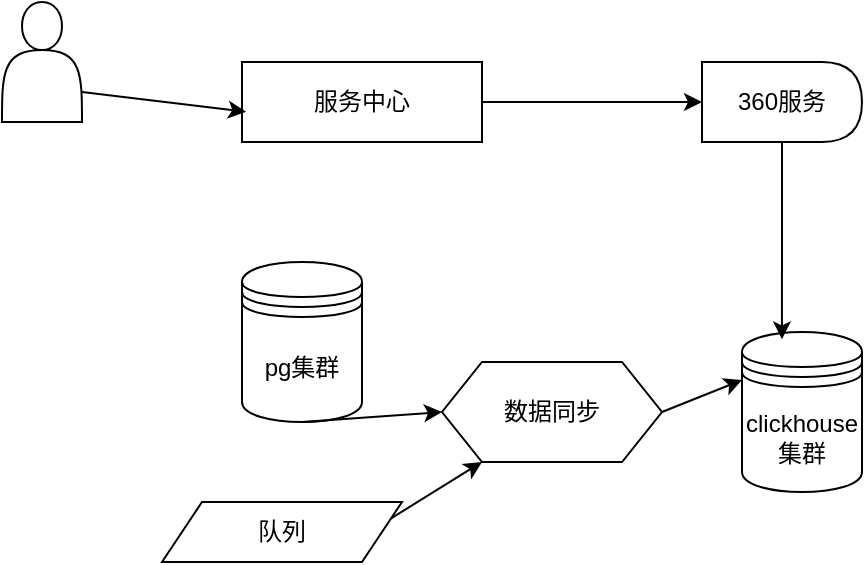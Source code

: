 <mxfile version="18.1.1" type="github">
  <diagram id="Blw_q2kGAA6A8zxuSIhM" name="Page-1">
    <mxGraphModel dx="1022" dy="436" grid="1" gridSize="10" guides="1" tooltips="1" connect="1" arrows="1" fold="1" page="1" pageScale="1" pageWidth="827" pageHeight="1169" math="0" shadow="0">
      <root>
        <mxCell id="0" />
        <mxCell id="1" parent="0" />
        <mxCell id="ji9Vw7bPh48Ysu8miO9b-1" value="" style="shape=actor;whiteSpace=wrap;html=1;" vertex="1" parent="1">
          <mxGeometry x="130" y="100" width="40" height="60" as="geometry" />
        </mxCell>
        <mxCell id="ji9Vw7bPh48Ysu8miO9b-2" value="服务中心" style="rounded=0;whiteSpace=wrap;html=1;" vertex="1" parent="1">
          <mxGeometry x="250" y="130" width="120" height="40" as="geometry" />
        </mxCell>
        <mxCell id="ji9Vw7bPh48Ysu8miO9b-3" value="clickhouse集群" style="shape=datastore;whiteSpace=wrap;html=1;" vertex="1" parent="1">
          <mxGeometry x="500" y="265" width="60" height="80" as="geometry" />
        </mxCell>
        <mxCell id="ji9Vw7bPh48Ysu8miO9b-5" value="pg集群" style="shape=datastore;whiteSpace=wrap;html=1;" vertex="1" parent="1">
          <mxGeometry x="250" y="230" width="60" height="80" as="geometry" />
        </mxCell>
        <mxCell id="ji9Vw7bPh48Ysu8miO9b-6" value="360服务" style="shape=delay;whiteSpace=wrap;html=1;" vertex="1" parent="1">
          <mxGeometry x="480" y="130" width="80" height="40" as="geometry" />
        </mxCell>
        <mxCell id="ji9Vw7bPh48Ysu8miO9b-8" value="队列" style="shape=parallelogram;perimeter=parallelogramPerimeter;whiteSpace=wrap;html=1;fixedSize=1;" vertex="1" parent="1">
          <mxGeometry x="210" y="350" width="120" height="30" as="geometry" />
        </mxCell>
        <mxCell id="ji9Vw7bPh48Ysu8miO9b-9" value="数据同步" style="shape=hexagon;perimeter=hexagonPerimeter2;whiteSpace=wrap;html=1;fixedSize=1;" vertex="1" parent="1">
          <mxGeometry x="350" y="280" width="110" height="50" as="geometry" />
        </mxCell>
        <mxCell id="ji9Vw7bPh48Ysu8miO9b-10" value="" style="endArrow=classic;html=1;rounded=0;exitX=1;exitY=0.75;exitDx=0;exitDy=0;entryX=0.017;entryY=0.622;entryDx=0;entryDy=0;entryPerimeter=0;" edge="1" parent="1" source="ji9Vw7bPh48Ysu8miO9b-1" target="ji9Vw7bPh48Ysu8miO9b-2">
          <mxGeometry width="50" height="50" relative="1" as="geometry">
            <mxPoint x="390" y="250" as="sourcePoint" />
            <mxPoint x="440" y="200" as="targetPoint" />
          </mxGeometry>
        </mxCell>
        <mxCell id="ji9Vw7bPh48Ysu8miO9b-11" value="" style="endArrow=classic;html=1;rounded=0;exitX=1;exitY=0.5;exitDx=0;exitDy=0;entryX=0;entryY=0.5;entryDx=0;entryDy=0;" edge="1" parent="1" source="ji9Vw7bPh48Ysu8miO9b-2" target="ji9Vw7bPh48Ysu8miO9b-6">
          <mxGeometry width="50" height="50" relative="1" as="geometry">
            <mxPoint x="180" y="155" as="sourcePoint" />
            <mxPoint x="262.04" y="157.32" as="targetPoint" />
          </mxGeometry>
        </mxCell>
        <mxCell id="ji9Vw7bPh48Ysu8miO9b-12" value="" style="endArrow=classic;html=1;rounded=0;exitX=0.5;exitY=1;exitDx=0;exitDy=0;entryX=0.333;entryY=0.046;entryDx=0;entryDy=0;entryPerimeter=0;" edge="1" parent="1" source="ji9Vw7bPh48Ysu8miO9b-6" target="ji9Vw7bPh48Ysu8miO9b-3">
          <mxGeometry width="50" height="50" relative="1" as="geometry">
            <mxPoint x="190" y="165" as="sourcePoint" />
            <mxPoint x="272.04" y="167.32" as="targetPoint" />
          </mxGeometry>
        </mxCell>
        <mxCell id="ji9Vw7bPh48Ysu8miO9b-13" value="" style="endArrow=classic;html=1;rounded=0;exitX=0.5;exitY=1;exitDx=0;exitDy=0;entryX=0;entryY=0.5;entryDx=0;entryDy=0;" edge="1" parent="1" source="ji9Vw7bPh48Ysu8miO9b-5" target="ji9Vw7bPh48Ysu8miO9b-9">
          <mxGeometry width="50" height="50" relative="1" as="geometry">
            <mxPoint x="200" y="175" as="sourcePoint" />
            <mxPoint x="282.04" y="177.32" as="targetPoint" />
          </mxGeometry>
        </mxCell>
        <mxCell id="ji9Vw7bPh48Ysu8miO9b-14" value="" style="endArrow=classic;html=1;rounded=0;exitX=1;exitY=0.25;exitDx=0;exitDy=0;" edge="1" parent="1" source="ji9Vw7bPh48Ysu8miO9b-8">
          <mxGeometry width="50" height="50" relative="1" as="geometry">
            <mxPoint x="210" y="185" as="sourcePoint" />
            <mxPoint x="370" y="330" as="targetPoint" />
          </mxGeometry>
        </mxCell>
        <mxCell id="ji9Vw7bPh48Ysu8miO9b-15" value="" style="endArrow=classic;html=1;rounded=0;exitX=1;exitY=0.5;exitDx=0;exitDy=0;entryX=0;entryY=0.3;entryDx=0;entryDy=0;" edge="1" parent="1" source="ji9Vw7bPh48Ysu8miO9b-9" target="ji9Vw7bPh48Ysu8miO9b-3">
          <mxGeometry width="50" height="50" relative="1" as="geometry">
            <mxPoint x="220" y="195" as="sourcePoint" />
            <mxPoint x="302.04" y="197.32" as="targetPoint" />
          </mxGeometry>
        </mxCell>
      </root>
    </mxGraphModel>
  </diagram>
</mxfile>
